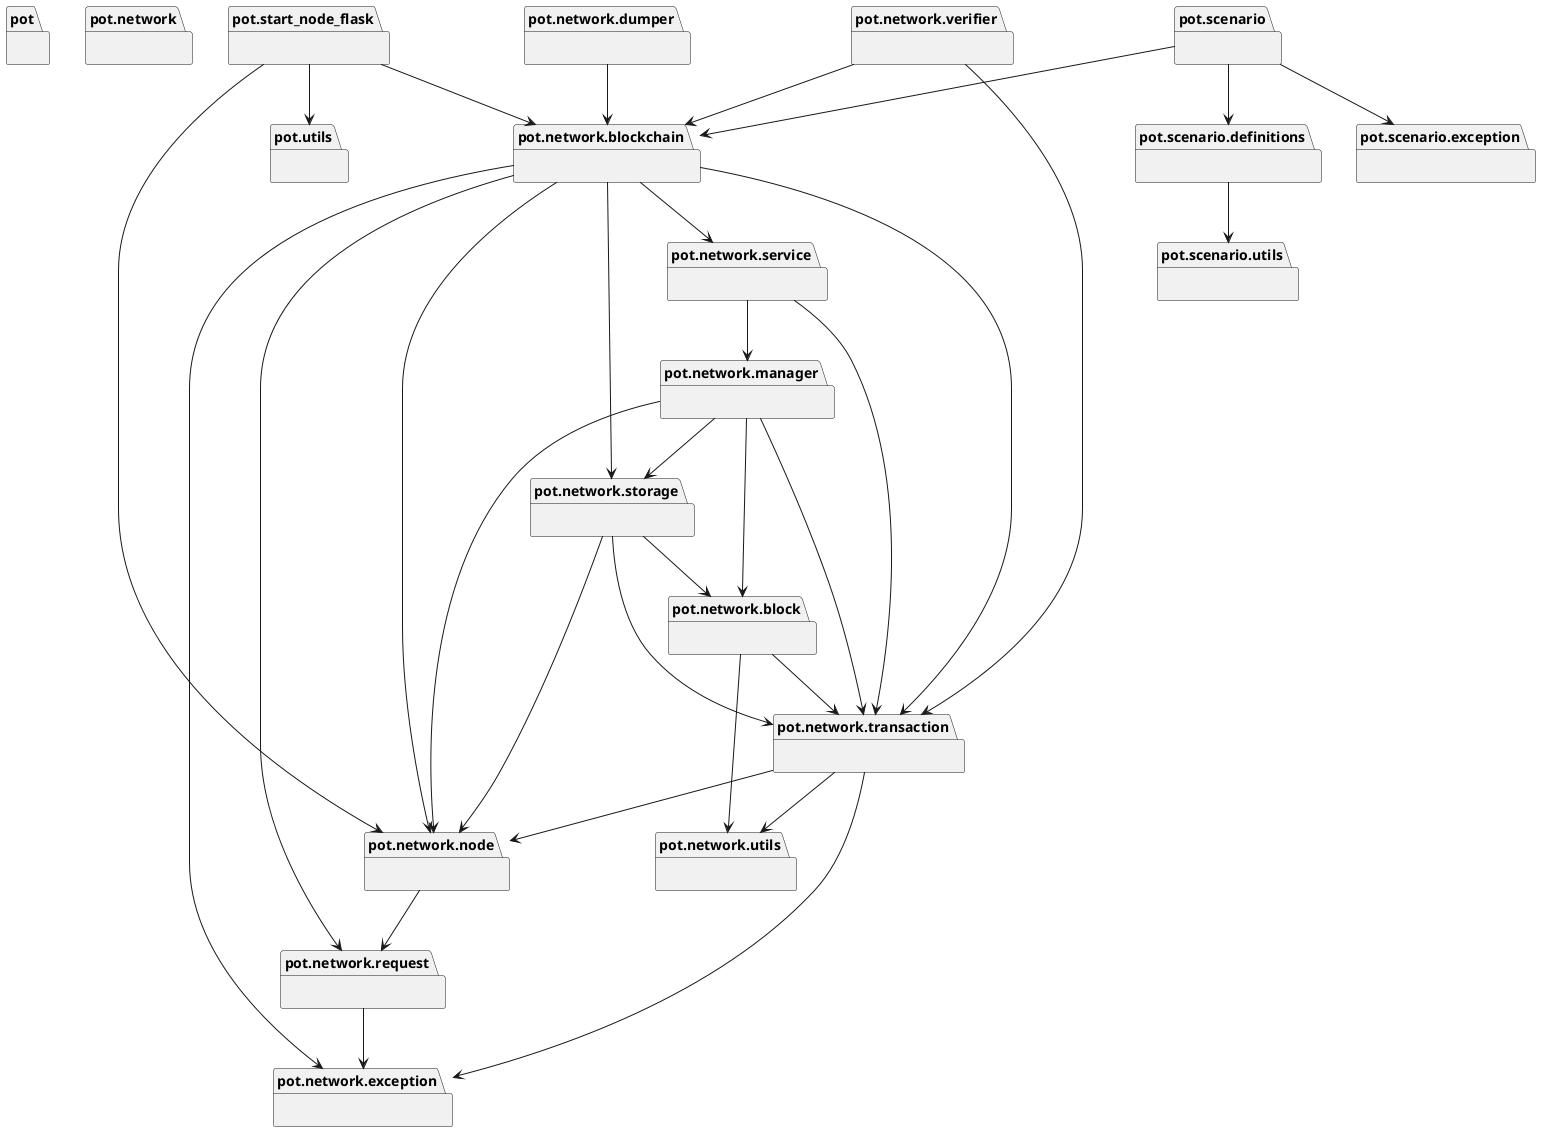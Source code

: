 @startuml packages
set namespaceSeparator none
package "pot" as pot {
}
package "pot.network" as pot.network {
}
package "pot.network.block" as pot.network.block {
}
package "pot.network.blockchain" as pot.network.blockchain {
}
package "pot.network.dumper" as pot.network.dumper {
}
package "pot.network.exception" as pot.network.exception {
}
package "pot.network.manager" as pot.network.manager {
}
package "pot.network.node" as pot.network.node {
}
package "pot.network.request" as pot.network.request {
}
package "pot.network.service" as pot.network.service {
}
package "pot.network.storage" as pot.network.storage {
}
package "pot.network.transaction" as pot.network.transaction {
}
package "pot.network.utils" as pot.network.utils {
}
package "pot.network.verifier" as pot.network.verifier {
}
package "pot.scenario" as pot.scenario {
}
package "pot.scenario.definitions" as pot.scenario.definitions {
}
package "pot.scenario.exception" as pot.scenario.exception {
}
package "pot.scenario.utils" as pot.scenario.utils {
}
package "pot.start_node_flask" as pot.start_node_flask {
}
package "pot.utils" as pot.utils {
}
pot.network.block --> pot.network.transaction
pot.network.block --> pot.network.utils
pot.network.blockchain --> pot.network.exception
pot.network.blockchain --> pot.network.node
pot.network.blockchain --> pot.network.request
pot.network.blockchain --> pot.network.service
pot.network.blockchain --> pot.network.storage
pot.network.blockchain --> pot.network.transaction
pot.network.dumper --> pot.network.blockchain
pot.network.manager --> pot.network.block
pot.network.manager --> pot.network.node
pot.network.manager --> pot.network.storage
pot.network.manager --> pot.network.transaction
pot.network.node --> pot.network.request
pot.network.request --> pot.network.exception
pot.network.service --> pot.network.manager
pot.network.service --> pot.network.transaction
pot.network.storage --> pot.network.block
pot.network.storage --> pot.network.node
pot.network.storage --> pot.network.transaction
pot.network.transaction --> pot.network.exception
pot.network.transaction --> pot.network.node
pot.network.transaction --> pot.network.utils
pot.network.verifier --> pot.network.blockchain
pot.network.verifier --> pot.network.transaction
pot.scenario --> pot.network.blockchain
pot.scenario --> pot.scenario.definitions
pot.scenario --> pot.scenario.exception
pot.scenario.definitions --> pot.scenario.utils
pot.start_node_flask --> pot.network.blockchain
pot.start_node_flask --> pot.network.node
pot.start_node_flask --> pot.utils
@enduml
